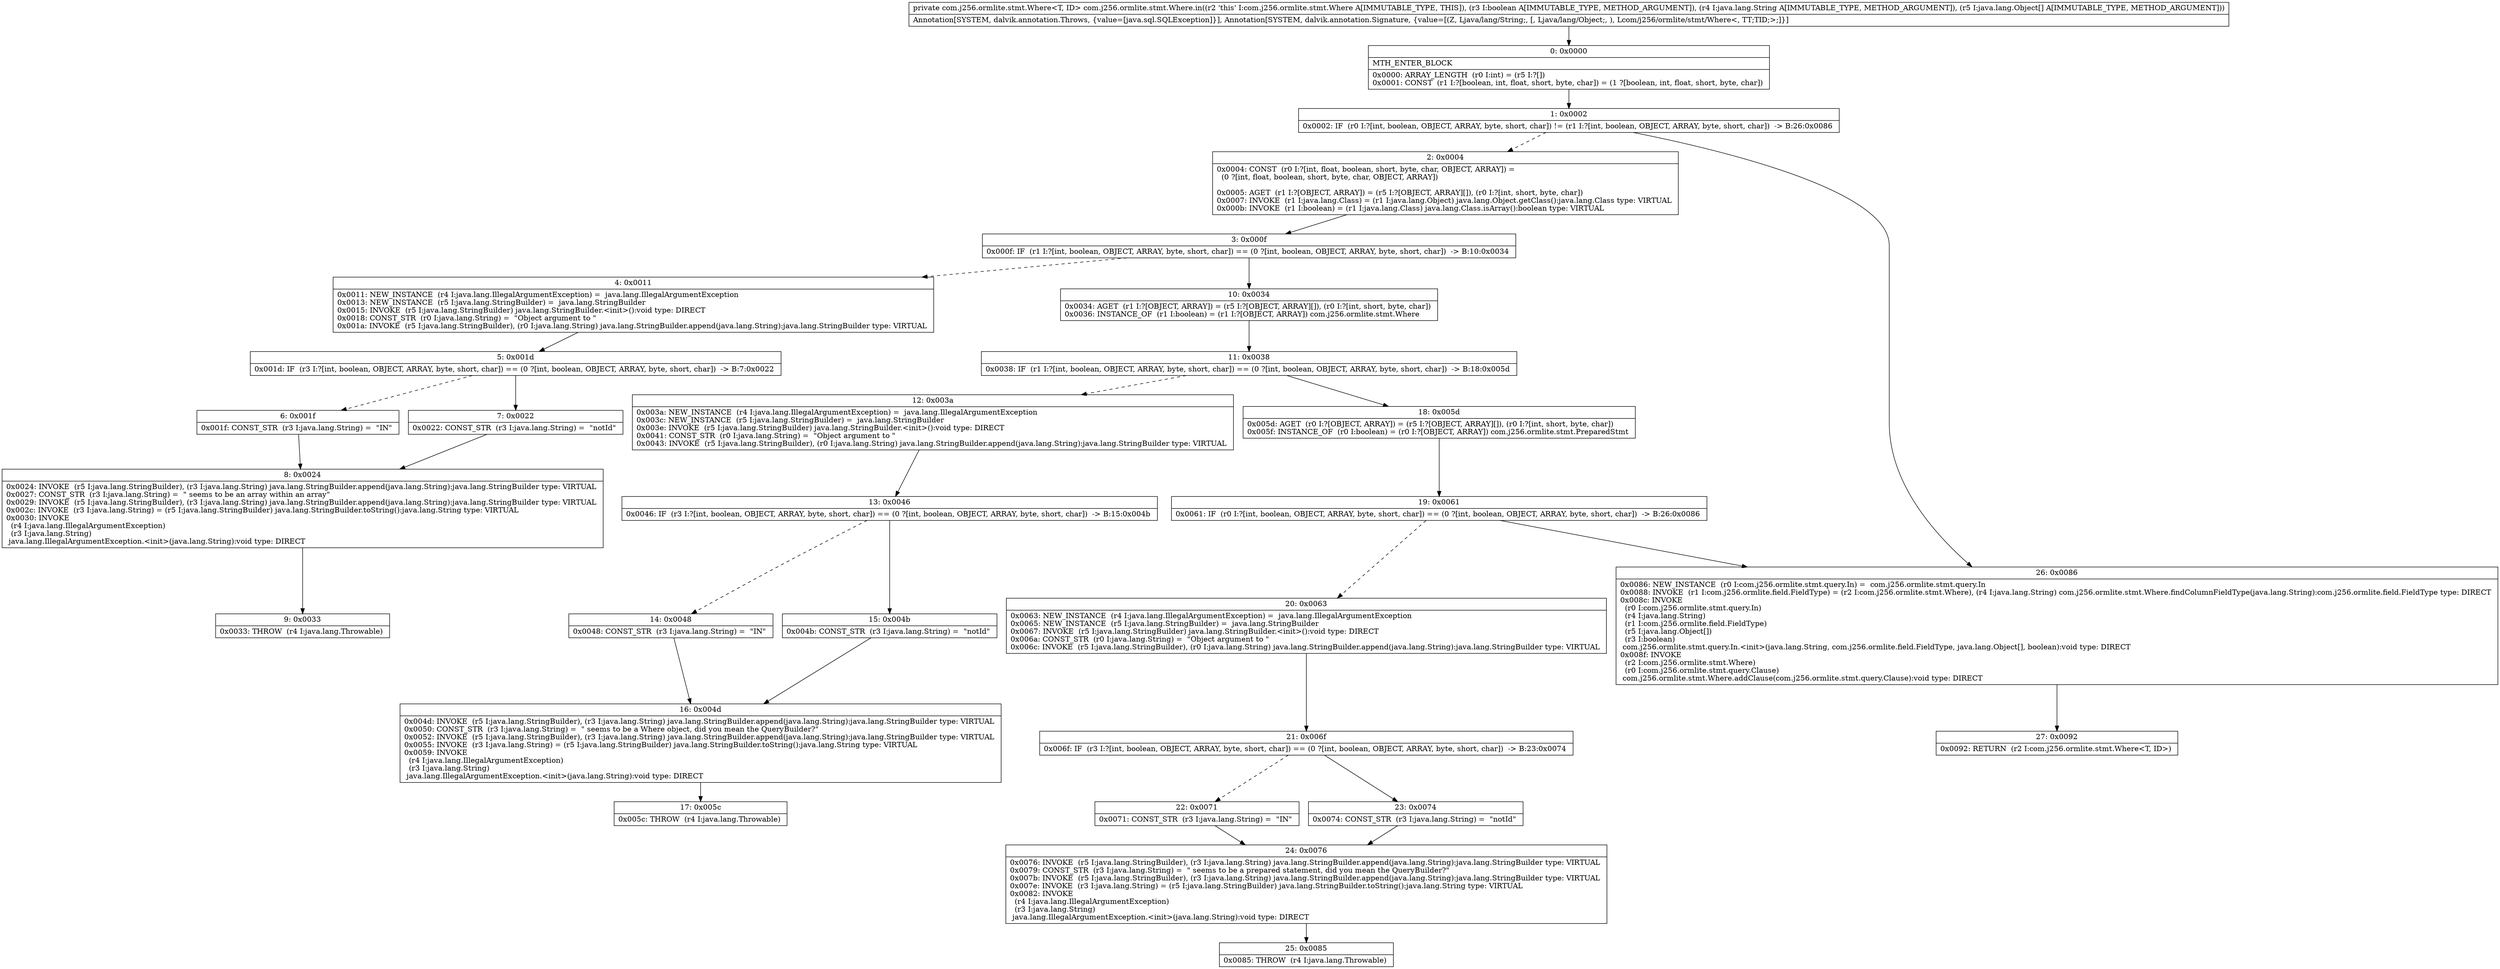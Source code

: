digraph "CFG forcom.j256.ormlite.stmt.Where.in(ZLjava\/lang\/String;[Ljava\/lang\/Object;)Lcom\/j256\/ormlite\/stmt\/Where;" {
Node_0 [shape=record,label="{0\:\ 0x0000|MTH_ENTER_BLOCK\l|0x0000: ARRAY_LENGTH  (r0 I:int) = (r5 I:?[]) \l0x0001: CONST  (r1 I:?[boolean, int, float, short, byte, char]) = (1 ?[boolean, int, float, short, byte, char]) \l}"];
Node_1 [shape=record,label="{1\:\ 0x0002|0x0002: IF  (r0 I:?[int, boolean, OBJECT, ARRAY, byte, short, char]) != (r1 I:?[int, boolean, OBJECT, ARRAY, byte, short, char])  \-\> B:26:0x0086 \l}"];
Node_2 [shape=record,label="{2\:\ 0x0004|0x0004: CONST  (r0 I:?[int, float, boolean, short, byte, char, OBJECT, ARRAY]) = \l  (0 ?[int, float, boolean, short, byte, char, OBJECT, ARRAY])\l \l0x0005: AGET  (r1 I:?[OBJECT, ARRAY]) = (r5 I:?[OBJECT, ARRAY][]), (r0 I:?[int, short, byte, char]) \l0x0007: INVOKE  (r1 I:java.lang.Class) = (r1 I:java.lang.Object) java.lang.Object.getClass():java.lang.Class type: VIRTUAL \l0x000b: INVOKE  (r1 I:boolean) = (r1 I:java.lang.Class) java.lang.Class.isArray():boolean type: VIRTUAL \l}"];
Node_3 [shape=record,label="{3\:\ 0x000f|0x000f: IF  (r1 I:?[int, boolean, OBJECT, ARRAY, byte, short, char]) == (0 ?[int, boolean, OBJECT, ARRAY, byte, short, char])  \-\> B:10:0x0034 \l}"];
Node_4 [shape=record,label="{4\:\ 0x0011|0x0011: NEW_INSTANCE  (r4 I:java.lang.IllegalArgumentException) =  java.lang.IllegalArgumentException \l0x0013: NEW_INSTANCE  (r5 I:java.lang.StringBuilder) =  java.lang.StringBuilder \l0x0015: INVOKE  (r5 I:java.lang.StringBuilder) java.lang.StringBuilder.\<init\>():void type: DIRECT \l0x0018: CONST_STR  (r0 I:java.lang.String) =  \"Object argument to \" \l0x001a: INVOKE  (r5 I:java.lang.StringBuilder), (r0 I:java.lang.String) java.lang.StringBuilder.append(java.lang.String):java.lang.StringBuilder type: VIRTUAL \l}"];
Node_5 [shape=record,label="{5\:\ 0x001d|0x001d: IF  (r3 I:?[int, boolean, OBJECT, ARRAY, byte, short, char]) == (0 ?[int, boolean, OBJECT, ARRAY, byte, short, char])  \-\> B:7:0x0022 \l}"];
Node_6 [shape=record,label="{6\:\ 0x001f|0x001f: CONST_STR  (r3 I:java.lang.String) =  \"IN\" \l}"];
Node_7 [shape=record,label="{7\:\ 0x0022|0x0022: CONST_STR  (r3 I:java.lang.String) =  \"notId\" \l}"];
Node_8 [shape=record,label="{8\:\ 0x0024|0x0024: INVOKE  (r5 I:java.lang.StringBuilder), (r3 I:java.lang.String) java.lang.StringBuilder.append(java.lang.String):java.lang.StringBuilder type: VIRTUAL \l0x0027: CONST_STR  (r3 I:java.lang.String) =  \" seems to be an array within an array\" \l0x0029: INVOKE  (r5 I:java.lang.StringBuilder), (r3 I:java.lang.String) java.lang.StringBuilder.append(java.lang.String):java.lang.StringBuilder type: VIRTUAL \l0x002c: INVOKE  (r3 I:java.lang.String) = (r5 I:java.lang.StringBuilder) java.lang.StringBuilder.toString():java.lang.String type: VIRTUAL \l0x0030: INVOKE  \l  (r4 I:java.lang.IllegalArgumentException)\l  (r3 I:java.lang.String)\l java.lang.IllegalArgumentException.\<init\>(java.lang.String):void type: DIRECT \l}"];
Node_9 [shape=record,label="{9\:\ 0x0033|0x0033: THROW  (r4 I:java.lang.Throwable) \l}"];
Node_10 [shape=record,label="{10\:\ 0x0034|0x0034: AGET  (r1 I:?[OBJECT, ARRAY]) = (r5 I:?[OBJECT, ARRAY][]), (r0 I:?[int, short, byte, char]) \l0x0036: INSTANCE_OF  (r1 I:boolean) = (r1 I:?[OBJECT, ARRAY]) com.j256.ormlite.stmt.Where \l}"];
Node_11 [shape=record,label="{11\:\ 0x0038|0x0038: IF  (r1 I:?[int, boolean, OBJECT, ARRAY, byte, short, char]) == (0 ?[int, boolean, OBJECT, ARRAY, byte, short, char])  \-\> B:18:0x005d \l}"];
Node_12 [shape=record,label="{12\:\ 0x003a|0x003a: NEW_INSTANCE  (r4 I:java.lang.IllegalArgumentException) =  java.lang.IllegalArgumentException \l0x003c: NEW_INSTANCE  (r5 I:java.lang.StringBuilder) =  java.lang.StringBuilder \l0x003e: INVOKE  (r5 I:java.lang.StringBuilder) java.lang.StringBuilder.\<init\>():void type: DIRECT \l0x0041: CONST_STR  (r0 I:java.lang.String) =  \"Object argument to \" \l0x0043: INVOKE  (r5 I:java.lang.StringBuilder), (r0 I:java.lang.String) java.lang.StringBuilder.append(java.lang.String):java.lang.StringBuilder type: VIRTUAL \l}"];
Node_13 [shape=record,label="{13\:\ 0x0046|0x0046: IF  (r3 I:?[int, boolean, OBJECT, ARRAY, byte, short, char]) == (0 ?[int, boolean, OBJECT, ARRAY, byte, short, char])  \-\> B:15:0x004b \l}"];
Node_14 [shape=record,label="{14\:\ 0x0048|0x0048: CONST_STR  (r3 I:java.lang.String) =  \"IN\" \l}"];
Node_15 [shape=record,label="{15\:\ 0x004b|0x004b: CONST_STR  (r3 I:java.lang.String) =  \"notId\" \l}"];
Node_16 [shape=record,label="{16\:\ 0x004d|0x004d: INVOKE  (r5 I:java.lang.StringBuilder), (r3 I:java.lang.String) java.lang.StringBuilder.append(java.lang.String):java.lang.StringBuilder type: VIRTUAL \l0x0050: CONST_STR  (r3 I:java.lang.String) =  \" seems to be a Where object, did you mean the QueryBuilder?\" \l0x0052: INVOKE  (r5 I:java.lang.StringBuilder), (r3 I:java.lang.String) java.lang.StringBuilder.append(java.lang.String):java.lang.StringBuilder type: VIRTUAL \l0x0055: INVOKE  (r3 I:java.lang.String) = (r5 I:java.lang.StringBuilder) java.lang.StringBuilder.toString():java.lang.String type: VIRTUAL \l0x0059: INVOKE  \l  (r4 I:java.lang.IllegalArgumentException)\l  (r3 I:java.lang.String)\l java.lang.IllegalArgumentException.\<init\>(java.lang.String):void type: DIRECT \l}"];
Node_17 [shape=record,label="{17\:\ 0x005c|0x005c: THROW  (r4 I:java.lang.Throwable) \l}"];
Node_18 [shape=record,label="{18\:\ 0x005d|0x005d: AGET  (r0 I:?[OBJECT, ARRAY]) = (r5 I:?[OBJECT, ARRAY][]), (r0 I:?[int, short, byte, char]) \l0x005f: INSTANCE_OF  (r0 I:boolean) = (r0 I:?[OBJECT, ARRAY]) com.j256.ormlite.stmt.PreparedStmt \l}"];
Node_19 [shape=record,label="{19\:\ 0x0061|0x0061: IF  (r0 I:?[int, boolean, OBJECT, ARRAY, byte, short, char]) == (0 ?[int, boolean, OBJECT, ARRAY, byte, short, char])  \-\> B:26:0x0086 \l}"];
Node_20 [shape=record,label="{20\:\ 0x0063|0x0063: NEW_INSTANCE  (r4 I:java.lang.IllegalArgumentException) =  java.lang.IllegalArgumentException \l0x0065: NEW_INSTANCE  (r5 I:java.lang.StringBuilder) =  java.lang.StringBuilder \l0x0067: INVOKE  (r5 I:java.lang.StringBuilder) java.lang.StringBuilder.\<init\>():void type: DIRECT \l0x006a: CONST_STR  (r0 I:java.lang.String) =  \"Object argument to \" \l0x006c: INVOKE  (r5 I:java.lang.StringBuilder), (r0 I:java.lang.String) java.lang.StringBuilder.append(java.lang.String):java.lang.StringBuilder type: VIRTUAL \l}"];
Node_21 [shape=record,label="{21\:\ 0x006f|0x006f: IF  (r3 I:?[int, boolean, OBJECT, ARRAY, byte, short, char]) == (0 ?[int, boolean, OBJECT, ARRAY, byte, short, char])  \-\> B:23:0x0074 \l}"];
Node_22 [shape=record,label="{22\:\ 0x0071|0x0071: CONST_STR  (r3 I:java.lang.String) =  \"IN\" \l}"];
Node_23 [shape=record,label="{23\:\ 0x0074|0x0074: CONST_STR  (r3 I:java.lang.String) =  \"notId\" \l}"];
Node_24 [shape=record,label="{24\:\ 0x0076|0x0076: INVOKE  (r5 I:java.lang.StringBuilder), (r3 I:java.lang.String) java.lang.StringBuilder.append(java.lang.String):java.lang.StringBuilder type: VIRTUAL \l0x0079: CONST_STR  (r3 I:java.lang.String) =  \" seems to be a prepared statement, did you mean the QueryBuilder?\" \l0x007b: INVOKE  (r5 I:java.lang.StringBuilder), (r3 I:java.lang.String) java.lang.StringBuilder.append(java.lang.String):java.lang.StringBuilder type: VIRTUAL \l0x007e: INVOKE  (r3 I:java.lang.String) = (r5 I:java.lang.StringBuilder) java.lang.StringBuilder.toString():java.lang.String type: VIRTUAL \l0x0082: INVOKE  \l  (r4 I:java.lang.IllegalArgumentException)\l  (r3 I:java.lang.String)\l java.lang.IllegalArgumentException.\<init\>(java.lang.String):void type: DIRECT \l}"];
Node_25 [shape=record,label="{25\:\ 0x0085|0x0085: THROW  (r4 I:java.lang.Throwable) \l}"];
Node_26 [shape=record,label="{26\:\ 0x0086|0x0086: NEW_INSTANCE  (r0 I:com.j256.ormlite.stmt.query.In) =  com.j256.ormlite.stmt.query.In \l0x0088: INVOKE  (r1 I:com.j256.ormlite.field.FieldType) = (r2 I:com.j256.ormlite.stmt.Where), (r4 I:java.lang.String) com.j256.ormlite.stmt.Where.findColumnFieldType(java.lang.String):com.j256.ormlite.field.FieldType type: DIRECT \l0x008c: INVOKE  \l  (r0 I:com.j256.ormlite.stmt.query.In)\l  (r4 I:java.lang.String)\l  (r1 I:com.j256.ormlite.field.FieldType)\l  (r5 I:java.lang.Object[])\l  (r3 I:boolean)\l com.j256.ormlite.stmt.query.In.\<init\>(java.lang.String, com.j256.ormlite.field.FieldType, java.lang.Object[], boolean):void type: DIRECT \l0x008f: INVOKE  \l  (r2 I:com.j256.ormlite.stmt.Where)\l  (r0 I:com.j256.ormlite.stmt.query.Clause)\l com.j256.ormlite.stmt.Where.addClause(com.j256.ormlite.stmt.query.Clause):void type: DIRECT \l}"];
Node_27 [shape=record,label="{27\:\ 0x0092|0x0092: RETURN  (r2 I:com.j256.ormlite.stmt.Where\<T, ID\>) \l}"];
MethodNode[shape=record,label="{private com.j256.ormlite.stmt.Where\<T, ID\> com.j256.ormlite.stmt.Where.in((r2 'this' I:com.j256.ormlite.stmt.Where A[IMMUTABLE_TYPE, THIS]), (r3 I:boolean A[IMMUTABLE_TYPE, METHOD_ARGUMENT]), (r4 I:java.lang.String A[IMMUTABLE_TYPE, METHOD_ARGUMENT]), (r5 I:java.lang.Object[] A[IMMUTABLE_TYPE, METHOD_ARGUMENT]))  | Annotation[SYSTEM, dalvik.annotation.Throws, \{value=[java.sql.SQLException]\}], Annotation[SYSTEM, dalvik.annotation.Signature, \{value=[(Z, Ljava\/lang\/String;, [, Ljava\/lang\/Object;, ), Lcom\/j256\/ormlite\/stmt\/Where\<, TT;TID;\>;]\}]\l}"];
MethodNode -> Node_0;
Node_0 -> Node_1;
Node_1 -> Node_2[style=dashed];
Node_1 -> Node_26;
Node_2 -> Node_3;
Node_3 -> Node_4[style=dashed];
Node_3 -> Node_10;
Node_4 -> Node_5;
Node_5 -> Node_6[style=dashed];
Node_5 -> Node_7;
Node_6 -> Node_8;
Node_7 -> Node_8;
Node_8 -> Node_9;
Node_10 -> Node_11;
Node_11 -> Node_12[style=dashed];
Node_11 -> Node_18;
Node_12 -> Node_13;
Node_13 -> Node_14[style=dashed];
Node_13 -> Node_15;
Node_14 -> Node_16;
Node_15 -> Node_16;
Node_16 -> Node_17;
Node_18 -> Node_19;
Node_19 -> Node_20[style=dashed];
Node_19 -> Node_26;
Node_20 -> Node_21;
Node_21 -> Node_22[style=dashed];
Node_21 -> Node_23;
Node_22 -> Node_24;
Node_23 -> Node_24;
Node_24 -> Node_25;
Node_26 -> Node_27;
}

